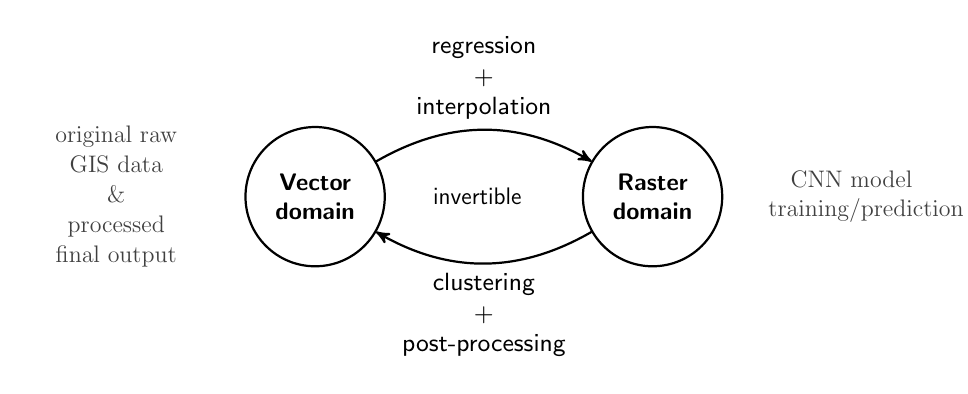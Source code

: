 \begin{tikzpicture}[->,>=stealth',
  thick,main node/.style={circle,draw,font=\sffamily\Large\bfseries,align=center,text width=7em},scale=0.6, every node/.style={scale=0.6}]

  \node[main node] (1) {Vector domain};
  \node[main node] (4) [right=2.5 of 1] {Raster domain};

  \path[every node/.style={font=\sffamily\small}]
    (1) edge[bend left] node [above, text width=5em, align=center] {regression\\+\\interpolation} (4);

  \path[every node/.style={font=\sffamily\small}]
    (4) edge[bend left] node [below, align=center] {clustering\\+\\post-processing} (1);

  \node[right=1.5em of 1, font=\Large\sffamily] (center) {invertible};

  \node[font=\Large] (raster) [left=0.5 of 1, align=center, text width=10em, text=darkgray]
  {original raw GIS data\\\&\\processed final output};
  \node[font=\Large] (raster) [right=0.5 of 4, align=center, text width=10em, text=darkgray]
    {CNN model\\training/prediction};
\end{tikzpicture}
